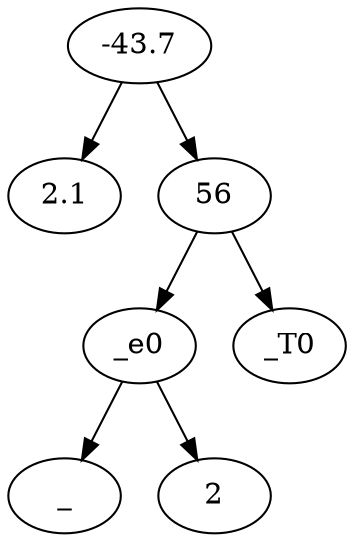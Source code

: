 digraph BinaryTree { 
 

"1" [label="-43.7"];
"2" [label="2.1"];
"3" [label="56"];
"1" -> "2";
"1" -> "3";
"4" [label="_e0"];
"5" [label="_T0"];
"3" -> "4";
"3" -> "5";
"6" [label="_"];
"7" [label="2"];
"4" -> "6";
"4" -> "7";
}

